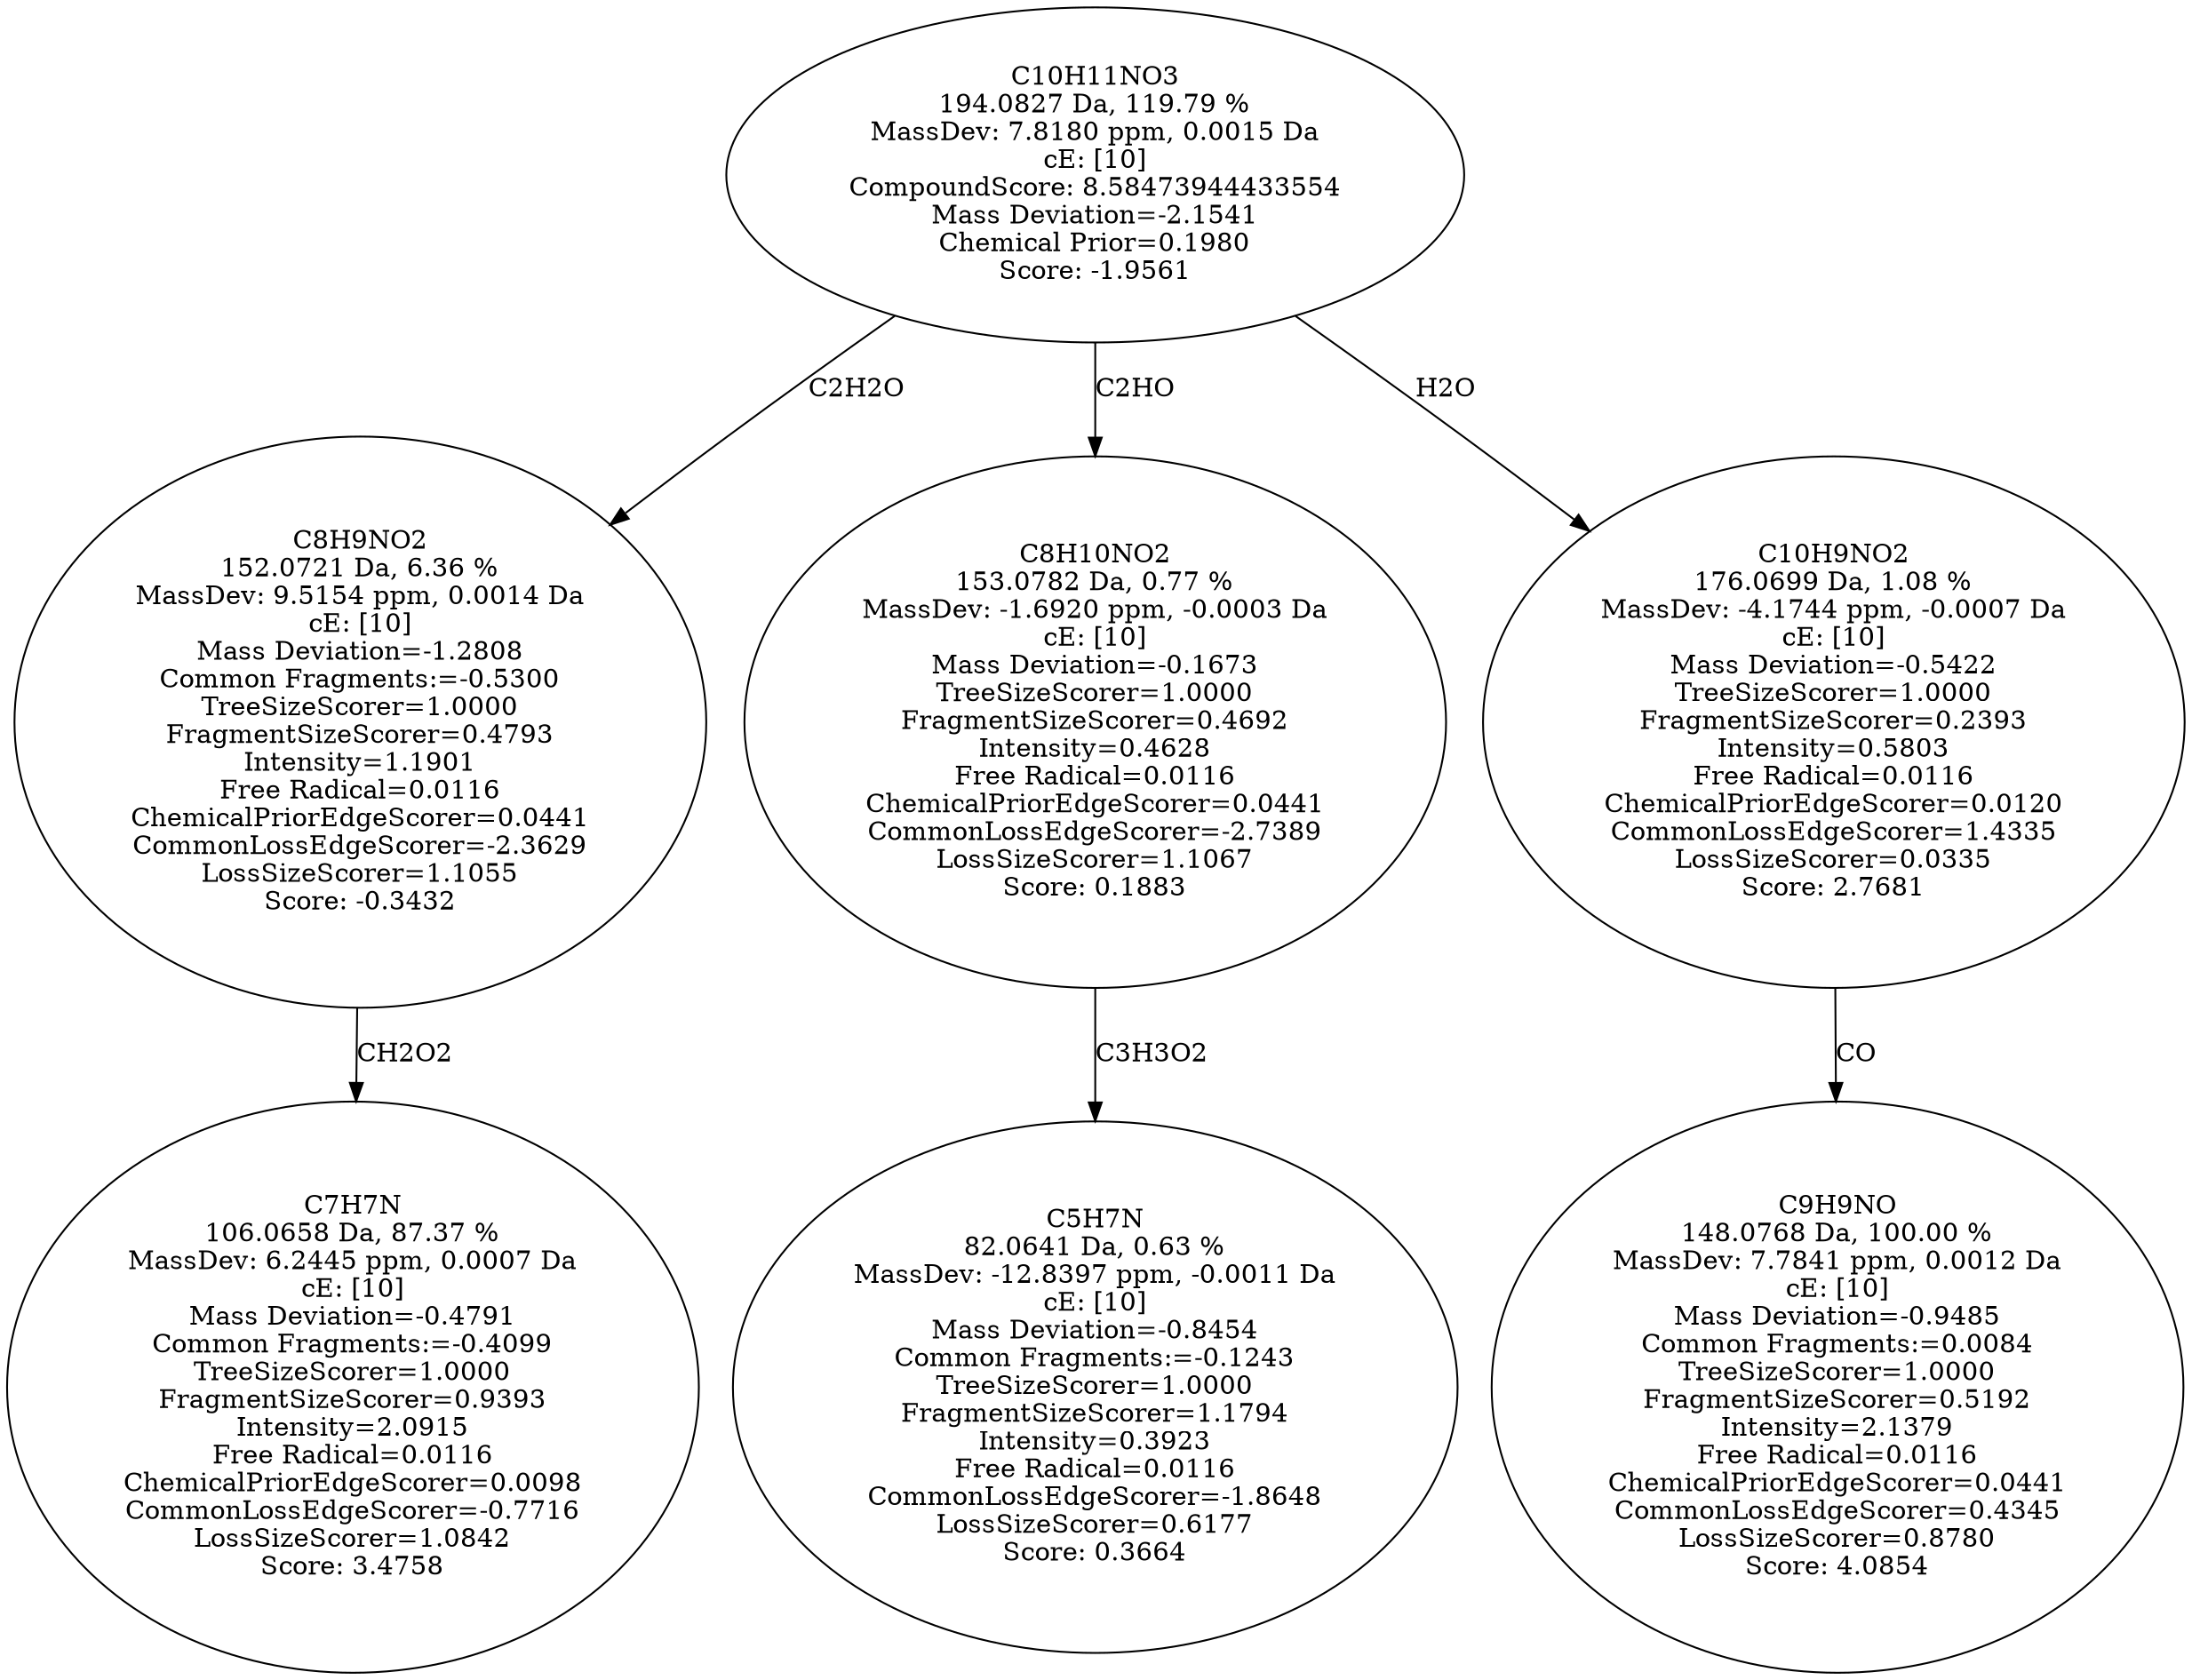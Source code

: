 strict digraph {
v1 [label="C7H7N\n106.0658 Da, 87.37 %\nMassDev: 6.2445 ppm, 0.0007 Da\ncE: [10]\nMass Deviation=-0.4791\nCommon Fragments:=-0.4099\nTreeSizeScorer=1.0000\nFragmentSizeScorer=0.9393\nIntensity=2.0915\nFree Radical=0.0116\nChemicalPriorEdgeScorer=0.0098\nCommonLossEdgeScorer=-0.7716\nLossSizeScorer=1.0842\nScore: 3.4758"];
v2 [label="C8H9NO2\n152.0721 Da, 6.36 %\nMassDev: 9.5154 ppm, 0.0014 Da\ncE: [10]\nMass Deviation=-1.2808\nCommon Fragments:=-0.5300\nTreeSizeScorer=1.0000\nFragmentSizeScorer=0.4793\nIntensity=1.1901\nFree Radical=0.0116\nChemicalPriorEdgeScorer=0.0441\nCommonLossEdgeScorer=-2.3629\nLossSizeScorer=1.1055\nScore: -0.3432"];
v3 [label="C5H7N\n82.0641 Da, 0.63 %\nMassDev: -12.8397 ppm, -0.0011 Da\ncE: [10]\nMass Deviation=-0.8454\nCommon Fragments:=-0.1243\nTreeSizeScorer=1.0000\nFragmentSizeScorer=1.1794\nIntensity=0.3923\nFree Radical=0.0116\nCommonLossEdgeScorer=-1.8648\nLossSizeScorer=0.6177\nScore: 0.3664"];
v4 [label="C8H10NO2\n153.0782 Da, 0.77 %\nMassDev: -1.6920 ppm, -0.0003 Da\ncE: [10]\nMass Deviation=-0.1673\nTreeSizeScorer=1.0000\nFragmentSizeScorer=0.4692\nIntensity=0.4628\nFree Radical=0.0116\nChemicalPriorEdgeScorer=0.0441\nCommonLossEdgeScorer=-2.7389\nLossSizeScorer=1.1067\nScore: 0.1883"];
v5 [label="C9H9NO\n148.0768 Da, 100.00 %\nMassDev: 7.7841 ppm, 0.0012 Da\ncE: [10]\nMass Deviation=-0.9485\nCommon Fragments:=0.0084\nTreeSizeScorer=1.0000\nFragmentSizeScorer=0.5192\nIntensity=2.1379\nFree Radical=0.0116\nChemicalPriorEdgeScorer=0.0441\nCommonLossEdgeScorer=0.4345\nLossSizeScorer=0.8780\nScore: 4.0854"];
v6 [label="C10H9NO2\n176.0699 Da, 1.08 %\nMassDev: -4.1744 ppm, -0.0007 Da\ncE: [10]\nMass Deviation=-0.5422\nTreeSizeScorer=1.0000\nFragmentSizeScorer=0.2393\nIntensity=0.5803\nFree Radical=0.0116\nChemicalPriorEdgeScorer=0.0120\nCommonLossEdgeScorer=1.4335\nLossSizeScorer=0.0335\nScore: 2.7681"];
v7 [label="C10H11NO3\n194.0827 Da, 119.79 %\nMassDev: 7.8180 ppm, 0.0015 Da\ncE: [10]\nCompoundScore: 8.58473944433554\nMass Deviation=-2.1541\nChemical Prior=0.1980\nScore: -1.9561"];
v2 -> v1 [label="CH2O2"];
v7 -> v2 [label="C2H2O"];
v4 -> v3 [label="C3H3O2"];
v7 -> v4 [label="C2HO"];
v6 -> v5 [label="CO"];
v7 -> v6 [label="H2O"];
}